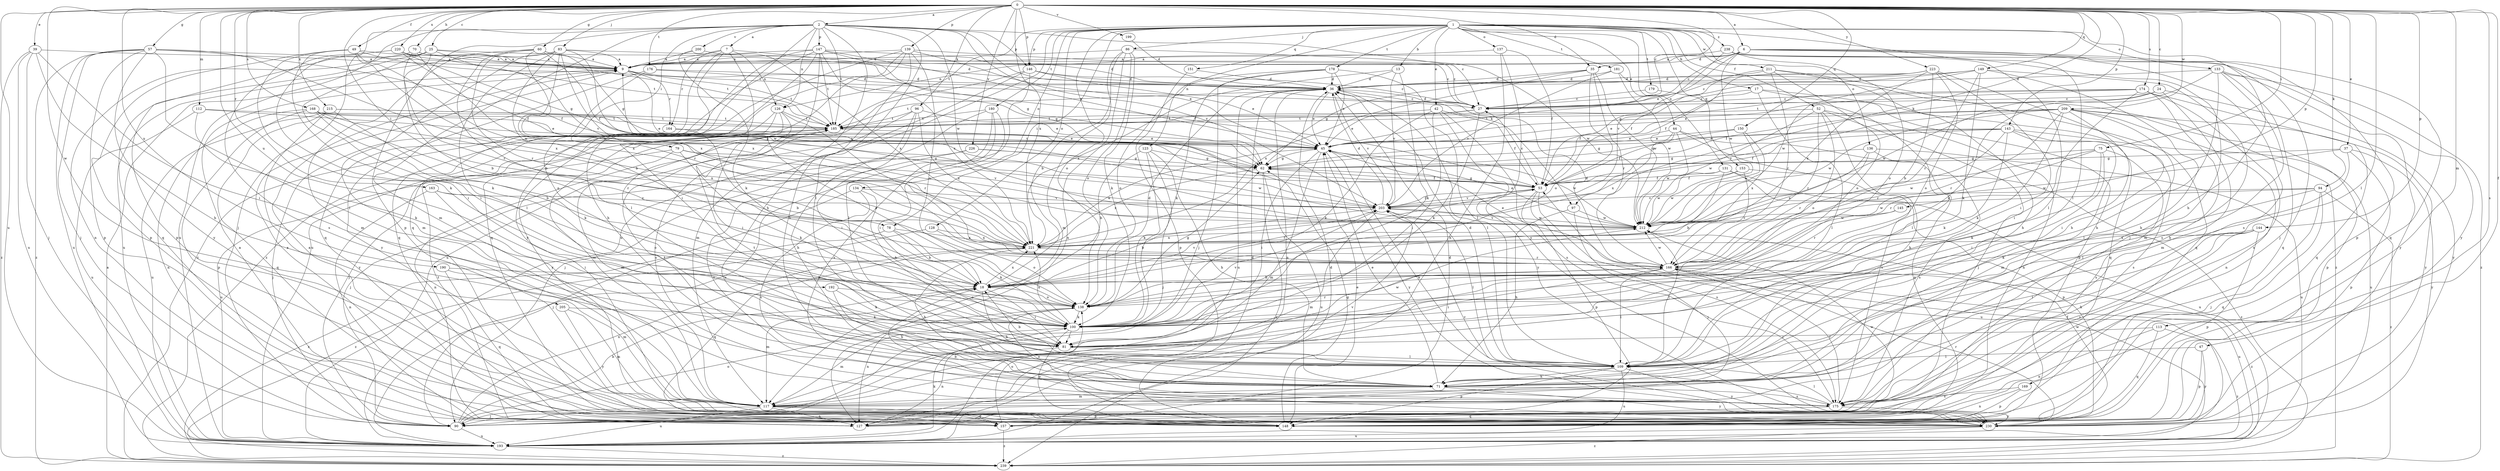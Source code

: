 strict digraph  {
0;
1;
2;
6;
7;
9;
13;
17;
18;
24;
25;
27;
35;
36;
37;
39;
42;
44;
45;
47;
49;
52;
53;
57;
60;
62;
70;
71;
75;
78;
79;
81;
83;
86;
90;
94;
96;
97;
100;
109;
112;
113;
117;
123;
126;
127;
128;
131;
133;
134;
136;
137;
138;
139;
143;
144;
145;
146;
147;
148;
149;
150;
151;
153;
157;
163;
164;
166;
168;
169;
174;
175;
176;
178;
179;
180;
181;
185;
190;
192;
193;
199;
200;
203;
205;
209;
211;
212;
215;
220;
221;
223;
226;
230;
238;
239;
0 -> 2  [label=a];
0 -> 6  [label=a];
0 -> 24  [label=c];
0 -> 25  [label=c];
0 -> 27  [label=c];
0 -> 35  [label=d];
0 -> 37  [label=e];
0 -> 39  [label=e];
0 -> 47  [label=f];
0 -> 49  [label=f];
0 -> 57  [label=g];
0 -> 60  [label=g];
0 -> 70  [label=h];
0 -> 75  [label=i];
0 -> 78  [label=i];
0 -> 83  [label=j];
0 -> 94  [label=k];
0 -> 96  [label=k];
0 -> 97  [label=k];
0 -> 109  [label=l];
0 -> 112  [label=m];
0 -> 113  [label=m];
0 -> 139  [label=p];
0 -> 143  [label=p];
0 -> 144  [label=p];
0 -> 145  [label=p];
0 -> 146  [label=p];
0 -> 149  [label=q];
0 -> 150  [label=q];
0 -> 163  [label=r];
0 -> 168  [label=s];
0 -> 169  [label=s];
0 -> 174  [label=s];
0 -> 176  [label=t];
0 -> 190  [label=u];
0 -> 192  [label=u];
0 -> 193  [label=u];
0 -> 199  [label=v];
0 -> 205  [label=w];
0 -> 209  [label=w];
0 -> 215  [label=x];
0 -> 220  [label=x];
0 -> 221  [label=x];
0 -> 223  [label=y];
0 -> 226  [label=y];
1 -> 13  [label=b];
1 -> 17  [label=b];
1 -> 42  [label=e];
1 -> 44  [label=e];
1 -> 52  [label=f];
1 -> 71  [label=h];
1 -> 78  [label=i];
1 -> 86  [label=j];
1 -> 109  [label=l];
1 -> 123  [label=n];
1 -> 128  [label=o];
1 -> 131  [label=o];
1 -> 133  [label=o];
1 -> 134  [label=o];
1 -> 136  [label=o];
1 -> 137  [label=o];
1 -> 138  [label=o];
1 -> 146  [label=p];
1 -> 151  [label=q];
1 -> 153  [label=q];
1 -> 178  [label=t];
1 -> 179  [label=t];
1 -> 180  [label=t];
1 -> 181  [label=t];
1 -> 185  [label=t];
1 -> 193  [label=u];
1 -> 211  [label=w];
1 -> 238  [label=z];
2 -> 7  [label=a];
2 -> 27  [label=c];
2 -> 71  [label=h];
2 -> 79  [label=i];
2 -> 90  [label=j];
2 -> 97  [label=k];
2 -> 109  [label=l];
2 -> 117  [label=m];
2 -> 126  [label=n];
2 -> 146  [label=p];
2 -> 147  [label=p];
2 -> 148  [label=p];
2 -> 157  [label=q];
2 -> 185  [label=t];
2 -> 193  [label=u];
2 -> 200  [label=v];
2 -> 203  [label=v];
2 -> 212  [label=w];
6 -> 9  [label=a];
6 -> 27  [label=c];
6 -> 35  [label=d];
6 -> 45  [label=e];
6 -> 90  [label=j];
6 -> 126  [label=n];
6 -> 148  [label=p];
6 -> 157  [label=q];
6 -> 175  [label=s];
6 -> 212  [label=w];
7 -> 9  [label=a];
7 -> 53  [label=f];
7 -> 81  [label=i];
7 -> 126  [label=n];
7 -> 157  [label=q];
7 -> 164  [label=r];
7 -> 230  [label=y];
9 -> 36  [label=d];
9 -> 164  [label=r];
9 -> 185  [label=t];
9 -> 203  [label=v];
13 -> 36  [label=d];
13 -> 100  [label=k];
13 -> 203  [label=v];
13 -> 221  [label=x];
17 -> 27  [label=c];
17 -> 53  [label=f];
17 -> 109  [label=l];
17 -> 148  [label=p];
17 -> 157  [label=q];
18 -> 53  [label=f];
18 -> 71  [label=h];
18 -> 81  [label=i];
18 -> 117  [label=m];
18 -> 138  [label=o];
18 -> 203  [label=v];
18 -> 221  [label=x];
24 -> 27  [label=c];
24 -> 53  [label=f];
24 -> 117  [label=m];
24 -> 212  [label=w];
24 -> 230  [label=y];
25 -> 9  [label=a];
25 -> 18  [label=b];
25 -> 36  [label=d];
25 -> 100  [label=k];
25 -> 127  [label=n];
25 -> 157  [label=q];
25 -> 203  [label=v];
27 -> 36  [label=d];
27 -> 45  [label=e];
27 -> 100  [label=k];
27 -> 185  [label=t];
35 -> 36  [label=d];
35 -> 62  [label=g];
35 -> 138  [label=o];
35 -> 166  [label=r];
35 -> 212  [label=w];
35 -> 221  [label=x];
36 -> 27  [label=c];
36 -> 45  [label=e];
36 -> 109  [label=l];
36 -> 127  [label=n];
36 -> 185  [label=t];
36 -> 193  [label=u];
36 -> 203  [label=v];
37 -> 62  [label=g];
37 -> 109  [label=l];
37 -> 148  [label=p];
37 -> 212  [label=w];
37 -> 230  [label=y];
39 -> 9  [label=a];
39 -> 71  [label=h];
39 -> 81  [label=i];
39 -> 90  [label=j];
39 -> 193  [label=u];
39 -> 239  [label=z];
42 -> 53  [label=f];
42 -> 81  [label=i];
42 -> 100  [label=k];
42 -> 175  [label=s];
42 -> 185  [label=t];
42 -> 230  [label=y];
44 -> 45  [label=e];
44 -> 62  [label=g];
44 -> 157  [label=q];
44 -> 175  [label=s];
44 -> 212  [label=w];
44 -> 221  [label=x];
45 -> 62  [label=g];
45 -> 81  [label=i];
45 -> 117  [label=m];
45 -> 212  [label=w];
45 -> 230  [label=y];
47 -> 109  [label=l];
47 -> 148  [label=p];
47 -> 230  [label=y];
49 -> 9  [label=a];
49 -> 27  [label=c];
49 -> 81  [label=i];
49 -> 100  [label=k];
49 -> 148  [label=p];
49 -> 212  [label=w];
49 -> 221  [label=x];
52 -> 71  [label=h];
52 -> 90  [label=j];
52 -> 127  [label=n];
52 -> 138  [label=o];
52 -> 166  [label=r];
52 -> 185  [label=t];
52 -> 212  [label=w];
53 -> 27  [label=c];
53 -> 62  [label=g];
53 -> 148  [label=p];
53 -> 175  [label=s];
53 -> 193  [label=u];
53 -> 203  [label=v];
57 -> 9  [label=a];
57 -> 53  [label=f];
57 -> 90  [label=j];
57 -> 109  [label=l];
57 -> 148  [label=p];
57 -> 193  [label=u];
57 -> 221  [label=x];
57 -> 230  [label=y];
57 -> 239  [label=z];
60 -> 9  [label=a];
60 -> 18  [label=b];
60 -> 53  [label=f];
60 -> 62  [label=g];
60 -> 117  [label=m];
60 -> 166  [label=r];
60 -> 221  [label=x];
62 -> 53  [label=f];
62 -> 193  [label=u];
62 -> 221  [label=x];
62 -> 239  [label=z];
70 -> 9  [label=a];
70 -> 148  [label=p];
70 -> 166  [label=r];
70 -> 185  [label=t];
70 -> 212  [label=w];
71 -> 45  [label=e];
71 -> 117  [label=m];
71 -> 175  [label=s];
71 -> 185  [label=t];
71 -> 230  [label=y];
75 -> 62  [label=g];
75 -> 81  [label=i];
75 -> 100  [label=k];
75 -> 166  [label=r];
75 -> 175  [label=s];
75 -> 212  [label=w];
78 -> 18  [label=b];
78 -> 100  [label=k];
78 -> 221  [label=x];
78 -> 239  [label=z];
79 -> 62  [label=g];
79 -> 100  [label=k];
79 -> 127  [label=n];
79 -> 193  [label=u];
79 -> 203  [label=v];
81 -> 109  [label=l];
81 -> 127  [label=n];
81 -> 212  [label=w];
83 -> 9  [label=a];
83 -> 18  [label=b];
83 -> 27  [label=c];
83 -> 109  [label=l];
83 -> 117  [label=m];
83 -> 166  [label=r];
83 -> 193  [label=u];
83 -> 212  [label=w];
83 -> 221  [label=x];
86 -> 9  [label=a];
86 -> 18  [label=b];
86 -> 100  [label=k];
86 -> 117  [label=m];
86 -> 127  [label=n];
86 -> 138  [label=o];
86 -> 212  [label=w];
90 -> 18  [label=b];
90 -> 138  [label=o];
90 -> 193  [label=u];
90 -> 221  [label=x];
94 -> 90  [label=j];
94 -> 100  [label=k];
94 -> 157  [label=q];
94 -> 203  [label=v];
94 -> 212  [label=w];
94 -> 239  [label=z];
96 -> 45  [label=e];
96 -> 71  [label=h];
96 -> 81  [label=i];
96 -> 175  [label=s];
96 -> 185  [label=t];
96 -> 221  [label=x];
97 -> 71  [label=h];
97 -> 90  [label=j];
97 -> 212  [label=w];
100 -> 81  [label=i];
100 -> 117  [label=m];
100 -> 148  [label=p];
100 -> 166  [label=r];
100 -> 203  [label=v];
100 -> 221  [label=x];
109 -> 18  [label=b];
109 -> 36  [label=d];
109 -> 71  [label=h];
109 -> 148  [label=p];
109 -> 185  [label=t];
109 -> 193  [label=u];
109 -> 230  [label=y];
112 -> 45  [label=e];
112 -> 100  [label=k];
112 -> 185  [label=t];
112 -> 193  [label=u];
113 -> 81  [label=i];
113 -> 127  [label=n];
113 -> 157  [label=q];
113 -> 239  [label=z];
117 -> 90  [label=j];
117 -> 127  [label=n];
117 -> 148  [label=p];
117 -> 157  [label=q];
117 -> 193  [label=u];
117 -> 203  [label=v];
123 -> 18  [label=b];
123 -> 62  [label=g];
123 -> 71  [label=h];
123 -> 90  [label=j];
123 -> 100  [label=k];
126 -> 81  [label=i];
126 -> 117  [label=m];
126 -> 138  [label=o];
126 -> 166  [label=r];
126 -> 185  [label=t];
126 -> 230  [label=y];
127 -> 9  [label=a];
127 -> 185  [label=t];
127 -> 212  [label=w];
128 -> 138  [label=o];
128 -> 221  [label=x];
128 -> 239  [label=z];
131 -> 18  [label=b];
131 -> 53  [label=f];
131 -> 148  [label=p];
131 -> 193  [label=u];
131 -> 212  [label=w];
133 -> 36  [label=d];
133 -> 71  [label=h];
133 -> 100  [label=k];
133 -> 157  [label=q];
133 -> 175  [label=s];
133 -> 230  [label=y];
133 -> 239  [label=z];
134 -> 90  [label=j];
134 -> 100  [label=k];
134 -> 175  [label=s];
134 -> 203  [label=v];
136 -> 62  [label=g];
136 -> 166  [label=r];
136 -> 175  [label=s];
136 -> 193  [label=u];
136 -> 221  [label=x];
137 -> 9  [label=a];
137 -> 53  [label=f];
137 -> 127  [label=n];
137 -> 230  [label=y];
138 -> 36  [label=d];
138 -> 62  [label=g];
138 -> 100  [label=k];
138 -> 127  [label=n];
139 -> 9  [label=a];
139 -> 27  [label=c];
139 -> 45  [label=e];
139 -> 71  [label=h];
139 -> 138  [label=o];
139 -> 157  [label=q];
139 -> 193  [label=u];
139 -> 239  [label=z];
143 -> 45  [label=e];
143 -> 53  [label=f];
143 -> 62  [label=g];
143 -> 100  [label=k];
143 -> 117  [label=m];
143 -> 166  [label=r];
143 -> 175  [label=s];
143 -> 193  [label=u];
144 -> 71  [label=h];
144 -> 109  [label=l];
144 -> 148  [label=p];
144 -> 175  [label=s];
144 -> 221  [label=x];
145 -> 166  [label=r];
145 -> 212  [label=w];
146 -> 27  [label=c];
146 -> 36  [label=d];
146 -> 45  [label=e];
146 -> 109  [label=l];
146 -> 117  [label=m];
146 -> 193  [label=u];
147 -> 9  [label=a];
147 -> 36  [label=d];
147 -> 45  [label=e];
147 -> 62  [label=g];
147 -> 71  [label=h];
147 -> 109  [label=l];
147 -> 157  [label=q];
147 -> 185  [label=t];
147 -> 221  [label=x];
147 -> 239  [label=z];
148 -> 9  [label=a];
148 -> 36  [label=d];
148 -> 45  [label=e];
148 -> 62  [label=g];
149 -> 36  [label=d];
149 -> 62  [label=g];
149 -> 71  [label=h];
149 -> 100  [label=k];
149 -> 117  [label=m];
149 -> 166  [label=r];
149 -> 212  [label=w];
150 -> 45  [label=e];
150 -> 53  [label=f];
150 -> 212  [label=w];
150 -> 221  [label=x];
151 -> 36  [label=d];
151 -> 148  [label=p];
153 -> 53  [label=f];
153 -> 166  [label=r];
153 -> 212  [label=w];
153 -> 239  [label=z];
157 -> 9  [label=a];
157 -> 36  [label=d];
157 -> 138  [label=o];
157 -> 239  [label=z];
163 -> 81  [label=i];
163 -> 127  [label=n];
163 -> 138  [label=o];
163 -> 203  [label=v];
164 -> 18  [label=b];
164 -> 45  [label=e];
164 -> 90  [label=j];
166 -> 18  [label=b];
166 -> 36  [label=d];
166 -> 45  [label=e];
166 -> 81  [label=i];
166 -> 109  [label=l];
166 -> 193  [label=u];
166 -> 212  [label=w];
166 -> 239  [label=z];
168 -> 18  [label=b];
168 -> 62  [label=g];
168 -> 127  [label=n];
168 -> 148  [label=p];
168 -> 166  [label=r];
168 -> 185  [label=t];
168 -> 221  [label=x];
169 -> 127  [label=n];
169 -> 148  [label=p];
169 -> 175  [label=s];
174 -> 27  [label=c];
174 -> 45  [label=e];
174 -> 71  [label=h];
174 -> 81  [label=i];
174 -> 157  [label=q];
174 -> 175  [label=s];
174 -> 185  [label=t];
175 -> 45  [label=e];
175 -> 109  [label=l];
175 -> 138  [label=o];
175 -> 157  [label=q];
175 -> 166  [label=r];
175 -> 230  [label=y];
176 -> 36  [label=d];
176 -> 62  [label=g];
176 -> 138  [label=o];
176 -> 230  [label=y];
178 -> 36  [label=d];
178 -> 45  [label=e];
178 -> 90  [label=j];
178 -> 100  [label=k];
178 -> 109  [label=l];
178 -> 138  [label=o];
179 -> 27  [label=c];
179 -> 109  [label=l];
180 -> 81  [label=i];
180 -> 90  [label=j];
180 -> 175  [label=s];
180 -> 185  [label=t];
180 -> 193  [label=u];
181 -> 36  [label=d];
181 -> 203  [label=v];
181 -> 212  [label=w];
181 -> 239  [label=z];
185 -> 45  [label=e];
185 -> 90  [label=j];
185 -> 117  [label=m];
190 -> 18  [label=b];
190 -> 117  [label=m];
190 -> 157  [label=q];
192 -> 71  [label=h];
192 -> 100  [label=k];
192 -> 138  [label=o];
193 -> 36  [label=d];
193 -> 53  [label=f];
193 -> 100  [label=k];
193 -> 239  [label=z];
199 -> 36  [label=d];
200 -> 9  [label=a];
200 -> 100  [label=k];
200 -> 221  [label=x];
203 -> 9  [label=a];
203 -> 18  [label=b];
203 -> 36  [label=d];
203 -> 53  [label=f];
203 -> 109  [label=l];
203 -> 117  [label=m];
203 -> 212  [label=w];
205 -> 100  [label=k];
205 -> 117  [label=m];
205 -> 230  [label=y];
209 -> 45  [label=e];
209 -> 81  [label=i];
209 -> 100  [label=k];
209 -> 109  [label=l];
209 -> 127  [label=n];
209 -> 148  [label=p];
209 -> 166  [label=r];
209 -> 185  [label=t];
209 -> 203  [label=v];
209 -> 212  [label=w];
209 -> 230  [label=y];
211 -> 36  [label=d];
211 -> 53  [label=f];
211 -> 71  [label=h];
211 -> 138  [label=o];
211 -> 157  [label=q];
211 -> 166  [label=r];
212 -> 45  [label=e];
212 -> 109  [label=l];
212 -> 203  [label=v];
212 -> 221  [label=x];
215 -> 45  [label=e];
215 -> 100  [label=k];
215 -> 157  [label=q];
215 -> 185  [label=t];
215 -> 193  [label=u];
215 -> 230  [label=y];
220 -> 9  [label=a];
220 -> 53  [label=f];
220 -> 62  [label=g];
220 -> 81  [label=i];
220 -> 175  [label=s];
220 -> 185  [label=t];
221 -> 45  [label=e];
221 -> 71  [label=h];
221 -> 157  [label=q];
221 -> 166  [label=r];
223 -> 18  [label=b];
223 -> 27  [label=c];
223 -> 36  [label=d];
223 -> 53  [label=f];
223 -> 71  [label=h];
223 -> 81  [label=i];
223 -> 138  [label=o];
223 -> 221  [label=x];
226 -> 62  [label=g];
226 -> 90  [label=j];
226 -> 175  [label=s];
226 -> 212  [label=w];
230 -> 18  [label=b];
230 -> 166  [label=r];
230 -> 193  [label=u];
230 -> 203  [label=v];
230 -> 212  [label=w];
230 -> 239  [label=z];
238 -> 9  [label=a];
238 -> 90  [label=j];
238 -> 109  [label=l];
238 -> 138  [label=o];
238 -> 203  [label=v];
238 -> 230  [label=y];
239 -> 9  [label=a];
}
